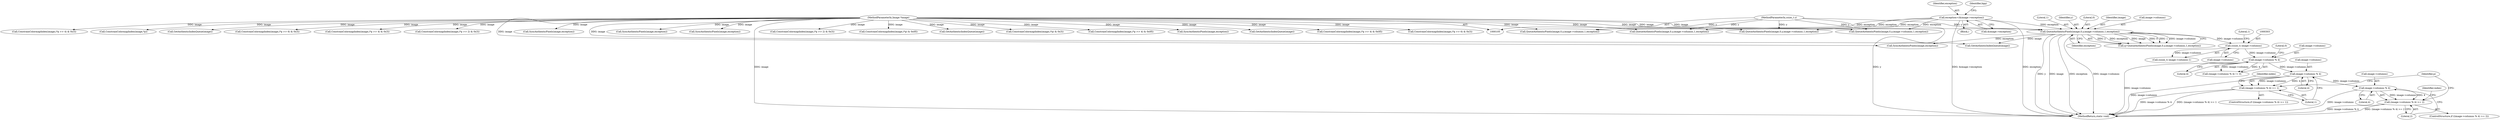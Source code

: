 digraph "0_ImageMagick_d9b2209a69ee90d8df81fb124eb66f593eb9f599@pointer" {
"1000455" [label="(Call,image->columns % 4)"];
"1000420" [label="(Call,image->columns % 4)"];
"1000302" [label="(Call,(ssize_t) image->columns)"];
"1000275" [label="(Call,QueueAuthenticPixels(image,0,y,image->columns,1,exception))"];
"1000108" [label="(MethodParameterIn,Image *image)"];
"1000107" [label="(MethodParameterIn,ssize_t y)"];
"1000117" [label="(Call,exception=(&image->exception))"];
"1000454" [label="(Call,(image->columns % 4) >= 1)"];
"1000490" [label="(Call,image->columns % 4)"];
"1000489" [label="(Call,(image->columns % 4) >= 2)"];
"1000459" [label="(Literal,4)"];
"1000282" [label="(Literal,1)"];
"1000464" [label="(Call,ConstrainColormapIndex(image,(*p >> 4) & 0x3))"];
"1000713" [label="(Call,ConstrainColormapIndex(image,*p))"];
"1000148" [label="(Call,GetAuthenticIndexQueue(image))"];
"1000524" [label="(Identifier,p)"];
"1000429" [label="(Call,ConstrainColormapIndex(image,(*p >> 6) & 0x3))"];
"1000110" [label="(Block,)"];
"1000340" [label="(Call,ConstrainColormapIndex(image,(*p >> 4) & 0x3))"];
"1000499" [label="(Call,ConstrainColormapIndex(image,(*p >> 2) & 0x3))"];
"1000275" [label="(Call,QueueAuthenticPixels(image,0,y,image->columns,1,exception))"];
"1000117" [label="(Call,exception=(&image->exception))"];
"1000278" [label="(Identifier,y)"];
"1000119" [label="(Call,&image->exception)"];
"1000489" [label="(Call,(image->columns % 4) >= 2)"];
"1000302" [label="(Call,(ssize_t) image->columns)"];
"1000527" [label="(Call,SyncAuthenticPixels(image,exception))"];
"1000798" [label="(Call,SyncAuthenticPixels(image,exception))"];
"1000293" [label="(Call,GetAuthenticIndexQueue(image))"];
"1000301" [label="(Call,(ssize_t) image->columns-1)"];
"1000667" [label="(Call,SyncAuthenticPixels(image,exception))"];
"1000491" [label="(Call,image->columns)"];
"1000746" [label="(Call,QueueAuthenticPixels(image,0,y,image->columns,1,exception))"];
"1000307" [label="(Literal,1)"];
"1000108" [label="(MethodParameterIn,Image *image)"];
"1000453" [label="(ControlStructure,if ((image->columns % 4) >= 1))"];
"1000737" [label="(Call,SyncAuthenticPixels(image,exception))"];
"1000463" [label="(Identifier,index)"];
"1000419" [label="(Call,(image->columns % 4) != 0)"];
"1000277" [label="(Literal,0)"];
"1000803" [label="(MethodReturn,static void)"];
"1000366" [label="(Call,ConstrainColormapIndex(image,(*p >> 2) & 0x3))"];
"1000454" [label="(Call,(image->columns % 4) >= 1)"];
"1000537" [label="(Call,QueueAuthenticPixels(image,0,y,image->columns,1,exception))"];
"1000602" [label="(Call,ConstrainColormapIndex(image,(*p) & 0x0f))"];
"1000276" [label="(Identifier,image)"];
"1000425" [label="(Literal,0)"];
"1000555" [label="(Call,GetAuthenticIndexQueue(image))"];
"1000494" [label="(Literal,4)"];
"1000107" [label="(MethodParameterIn,ssize_t y)"];
"1000424" [label="(Literal,4)"];
"1000118" [label="(Identifier,exception)"];
"1000455" [label="(Call,image->columns % 4)"];
"1000392" [label="(Call,ConstrainColormapIndex(image,(*p) & 0x3))"];
"1000460" [label="(Literal,1)"];
"1000498" [label="(Identifier,index)"];
"1000456" [label="(Call,image->columns)"];
"1000639" [label="(Call,ConstrainColormapIndex(image,(*p >> 4) & 0x0f))"];
"1000420" [label="(Call,image->columns % 4)"];
"1000304" [label="(Call,image->columns)"];
"1000273" [label="(Call,q=QueueAuthenticPixels(image,0,y,image->columns,1,exception))"];
"1000495" [label="(Literal,2)"];
"1000283" [label="(Identifier,exception)"];
"1000266" [label="(Call,SyncAuthenticPixels(image,exception))"];
"1000695" [label="(Call,GetAuthenticIndexQueue(image))"];
"1000490" [label="(Call,image->columns % 4)"];
"1000130" [label="(Call,QueueAuthenticPixels(image,0,y,image->columns,1,exception))"];
"1000576" [label="(Call,ConstrainColormapIndex(image,(*p >> 4) & 0x0f))"];
"1000124" [label="(Identifier,bpp)"];
"1000279" [label="(Call,image->columns)"];
"1000314" [label="(Call,ConstrainColormapIndex(image,(*p >> 6) & 0x3))"];
"1000677" [label="(Call,QueueAuthenticPixels(image,0,y,image->columns,1,exception))"];
"1000421" [label="(Call,image->columns)"];
"1000488" [label="(ControlStructure,if ((image->columns % 4) >= 2))"];
"1000455" -> "1000454"  [label="AST: "];
"1000455" -> "1000459"  [label="CFG: "];
"1000456" -> "1000455"  [label="AST: "];
"1000459" -> "1000455"  [label="AST: "];
"1000460" -> "1000455"  [label="CFG: "];
"1000455" -> "1000803"  [label="DDG: image->columns"];
"1000455" -> "1000454"  [label="DDG: image->columns"];
"1000455" -> "1000454"  [label="DDG: 4"];
"1000420" -> "1000455"  [label="DDG: image->columns"];
"1000455" -> "1000490"  [label="DDG: image->columns"];
"1000420" -> "1000419"  [label="AST: "];
"1000420" -> "1000424"  [label="CFG: "];
"1000421" -> "1000420"  [label="AST: "];
"1000424" -> "1000420"  [label="AST: "];
"1000425" -> "1000420"  [label="CFG: "];
"1000420" -> "1000803"  [label="DDG: image->columns"];
"1000420" -> "1000419"  [label="DDG: image->columns"];
"1000420" -> "1000419"  [label="DDG: 4"];
"1000302" -> "1000420"  [label="DDG: image->columns"];
"1000302" -> "1000301"  [label="AST: "];
"1000302" -> "1000304"  [label="CFG: "];
"1000303" -> "1000302"  [label="AST: "];
"1000304" -> "1000302"  [label="AST: "];
"1000307" -> "1000302"  [label="CFG: "];
"1000302" -> "1000301"  [label="DDG: image->columns"];
"1000275" -> "1000302"  [label="DDG: image->columns"];
"1000275" -> "1000273"  [label="AST: "];
"1000275" -> "1000283"  [label="CFG: "];
"1000276" -> "1000275"  [label="AST: "];
"1000277" -> "1000275"  [label="AST: "];
"1000278" -> "1000275"  [label="AST: "];
"1000279" -> "1000275"  [label="AST: "];
"1000282" -> "1000275"  [label="AST: "];
"1000283" -> "1000275"  [label="AST: "];
"1000273" -> "1000275"  [label="CFG: "];
"1000275" -> "1000803"  [label="DDG: y"];
"1000275" -> "1000803"  [label="DDG: image"];
"1000275" -> "1000803"  [label="DDG: exception"];
"1000275" -> "1000803"  [label="DDG: image->columns"];
"1000275" -> "1000273"  [label="DDG: y"];
"1000275" -> "1000273"  [label="DDG: exception"];
"1000275" -> "1000273"  [label="DDG: image"];
"1000275" -> "1000273"  [label="DDG: 0"];
"1000275" -> "1000273"  [label="DDG: 1"];
"1000275" -> "1000273"  [label="DDG: image->columns"];
"1000108" -> "1000275"  [label="DDG: image"];
"1000107" -> "1000275"  [label="DDG: y"];
"1000117" -> "1000275"  [label="DDG: exception"];
"1000275" -> "1000293"  [label="DDG: image"];
"1000275" -> "1000527"  [label="DDG: exception"];
"1000108" -> "1000105"  [label="AST: "];
"1000108" -> "1000803"  [label="DDG: image"];
"1000108" -> "1000130"  [label="DDG: image"];
"1000108" -> "1000148"  [label="DDG: image"];
"1000108" -> "1000266"  [label="DDG: image"];
"1000108" -> "1000293"  [label="DDG: image"];
"1000108" -> "1000314"  [label="DDG: image"];
"1000108" -> "1000340"  [label="DDG: image"];
"1000108" -> "1000366"  [label="DDG: image"];
"1000108" -> "1000392"  [label="DDG: image"];
"1000108" -> "1000429"  [label="DDG: image"];
"1000108" -> "1000464"  [label="DDG: image"];
"1000108" -> "1000499"  [label="DDG: image"];
"1000108" -> "1000527"  [label="DDG: image"];
"1000108" -> "1000537"  [label="DDG: image"];
"1000108" -> "1000555"  [label="DDG: image"];
"1000108" -> "1000576"  [label="DDG: image"];
"1000108" -> "1000602"  [label="DDG: image"];
"1000108" -> "1000639"  [label="DDG: image"];
"1000108" -> "1000667"  [label="DDG: image"];
"1000108" -> "1000677"  [label="DDG: image"];
"1000108" -> "1000695"  [label="DDG: image"];
"1000108" -> "1000713"  [label="DDG: image"];
"1000108" -> "1000737"  [label="DDG: image"];
"1000108" -> "1000746"  [label="DDG: image"];
"1000108" -> "1000798"  [label="DDG: image"];
"1000107" -> "1000105"  [label="AST: "];
"1000107" -> "1000803"  [label="DDG: y"];
"1000107" -> "1000130"  [label="DDG: y"];
"1000107" -> "1000537"  [label="DDG: y"];
"1000107" -> "1000677"  [label="DDG: y"];
"1000107" -> "1000746"  [label="DDG: y"];
"1000117" -> "1000110"  [label="AST: "];
"1000117" -> "1000119"  [label="CFG: "];
"1000118" -> "1000117"  [label="AST: "];
"1000119" -> "1000117"  [label="AST: "];
"1000124" -> "1000117"  [label="CFG: "];
"1000117" -> "1000803"  [label="DDG: exception"];
"1000117" -> "1000803"  [label="DDG: &image->exception"];
"1000117" -> "1000130"  [label="DDG: exception"];
"1000117" -> "1000537"  [label="DDG: exception"];
"1000117" -> "1000677"  [label="DDG: exception"];
"1000117" -> "1000746"  [label="DDG: exception"];
"1000454" -> "1000453"  [label="AST: "];
"1000454" -> "1000460"  [label="CFG: "];
"1000460" -> "1000454"  [label="AST: "];
"1000463" -> "1000454"  [label="CFG: "];
"1000524" -> "1000454"  [label="CFG: "];
"1000454" -> "1000803"  [label="DDG: image->columns % 4"];
"1000454" -> "1000803"  [label="DDG: (image->columns % 4) >= 1"];
"1000490" -> "1000489"  [label="AST: "];
"1000490" -> "1000494"  [label="CFG: "];
"1000491" -> "1000490"  [label="AST: "];
"1000494" -> "1000490"  [label="AST: "];
"1000495" -> "1000490"  [label="CFG: "];
"1000490" -> "1000803"  [label="DDG: image->columns"];
"1000490" -> "1000489"  [label="DDG: image->columns"];
"1000490" -> "1000489"  [label="DDG: 4"];
"1000489" -> "1000488"  [label="AST: "];
"1000489" -> "1000495"  [label="CFG: "];
"1000495" -> "1000489"  [label="AST: "];
"1000498" -> "1000489"  [label="CFG: "];
"1000524" -> "1000489"  [label="CFG: "];
"1000489" -> "1000803"  [label="DDG: (image->columns % 4) >= 2"];
"1000489" -> "1000803"  [label="DDG: image->columns % 4"];
}
